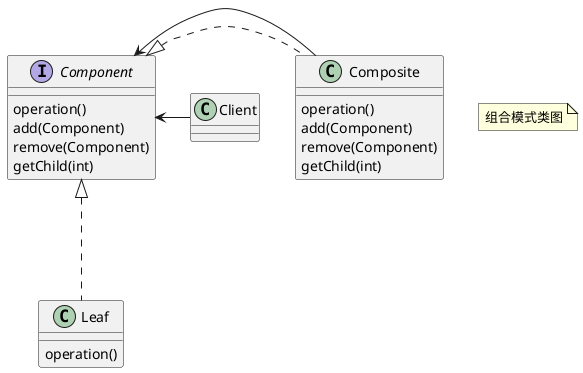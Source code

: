 @startuml

note "组合模式类图" as N1

interface Component {
    operation()
    add(Component)
    remove(Component)
    getChild(int)
}

class Leaf {
    operation()
}

class Composite {
    operation()
    add(Component)
    remove(Component)
    getChild(int)
}

class Client

Component <|..-down Leaf
Component <|.. Composite

Component <--right Composite

Component <---right Client

@enduml